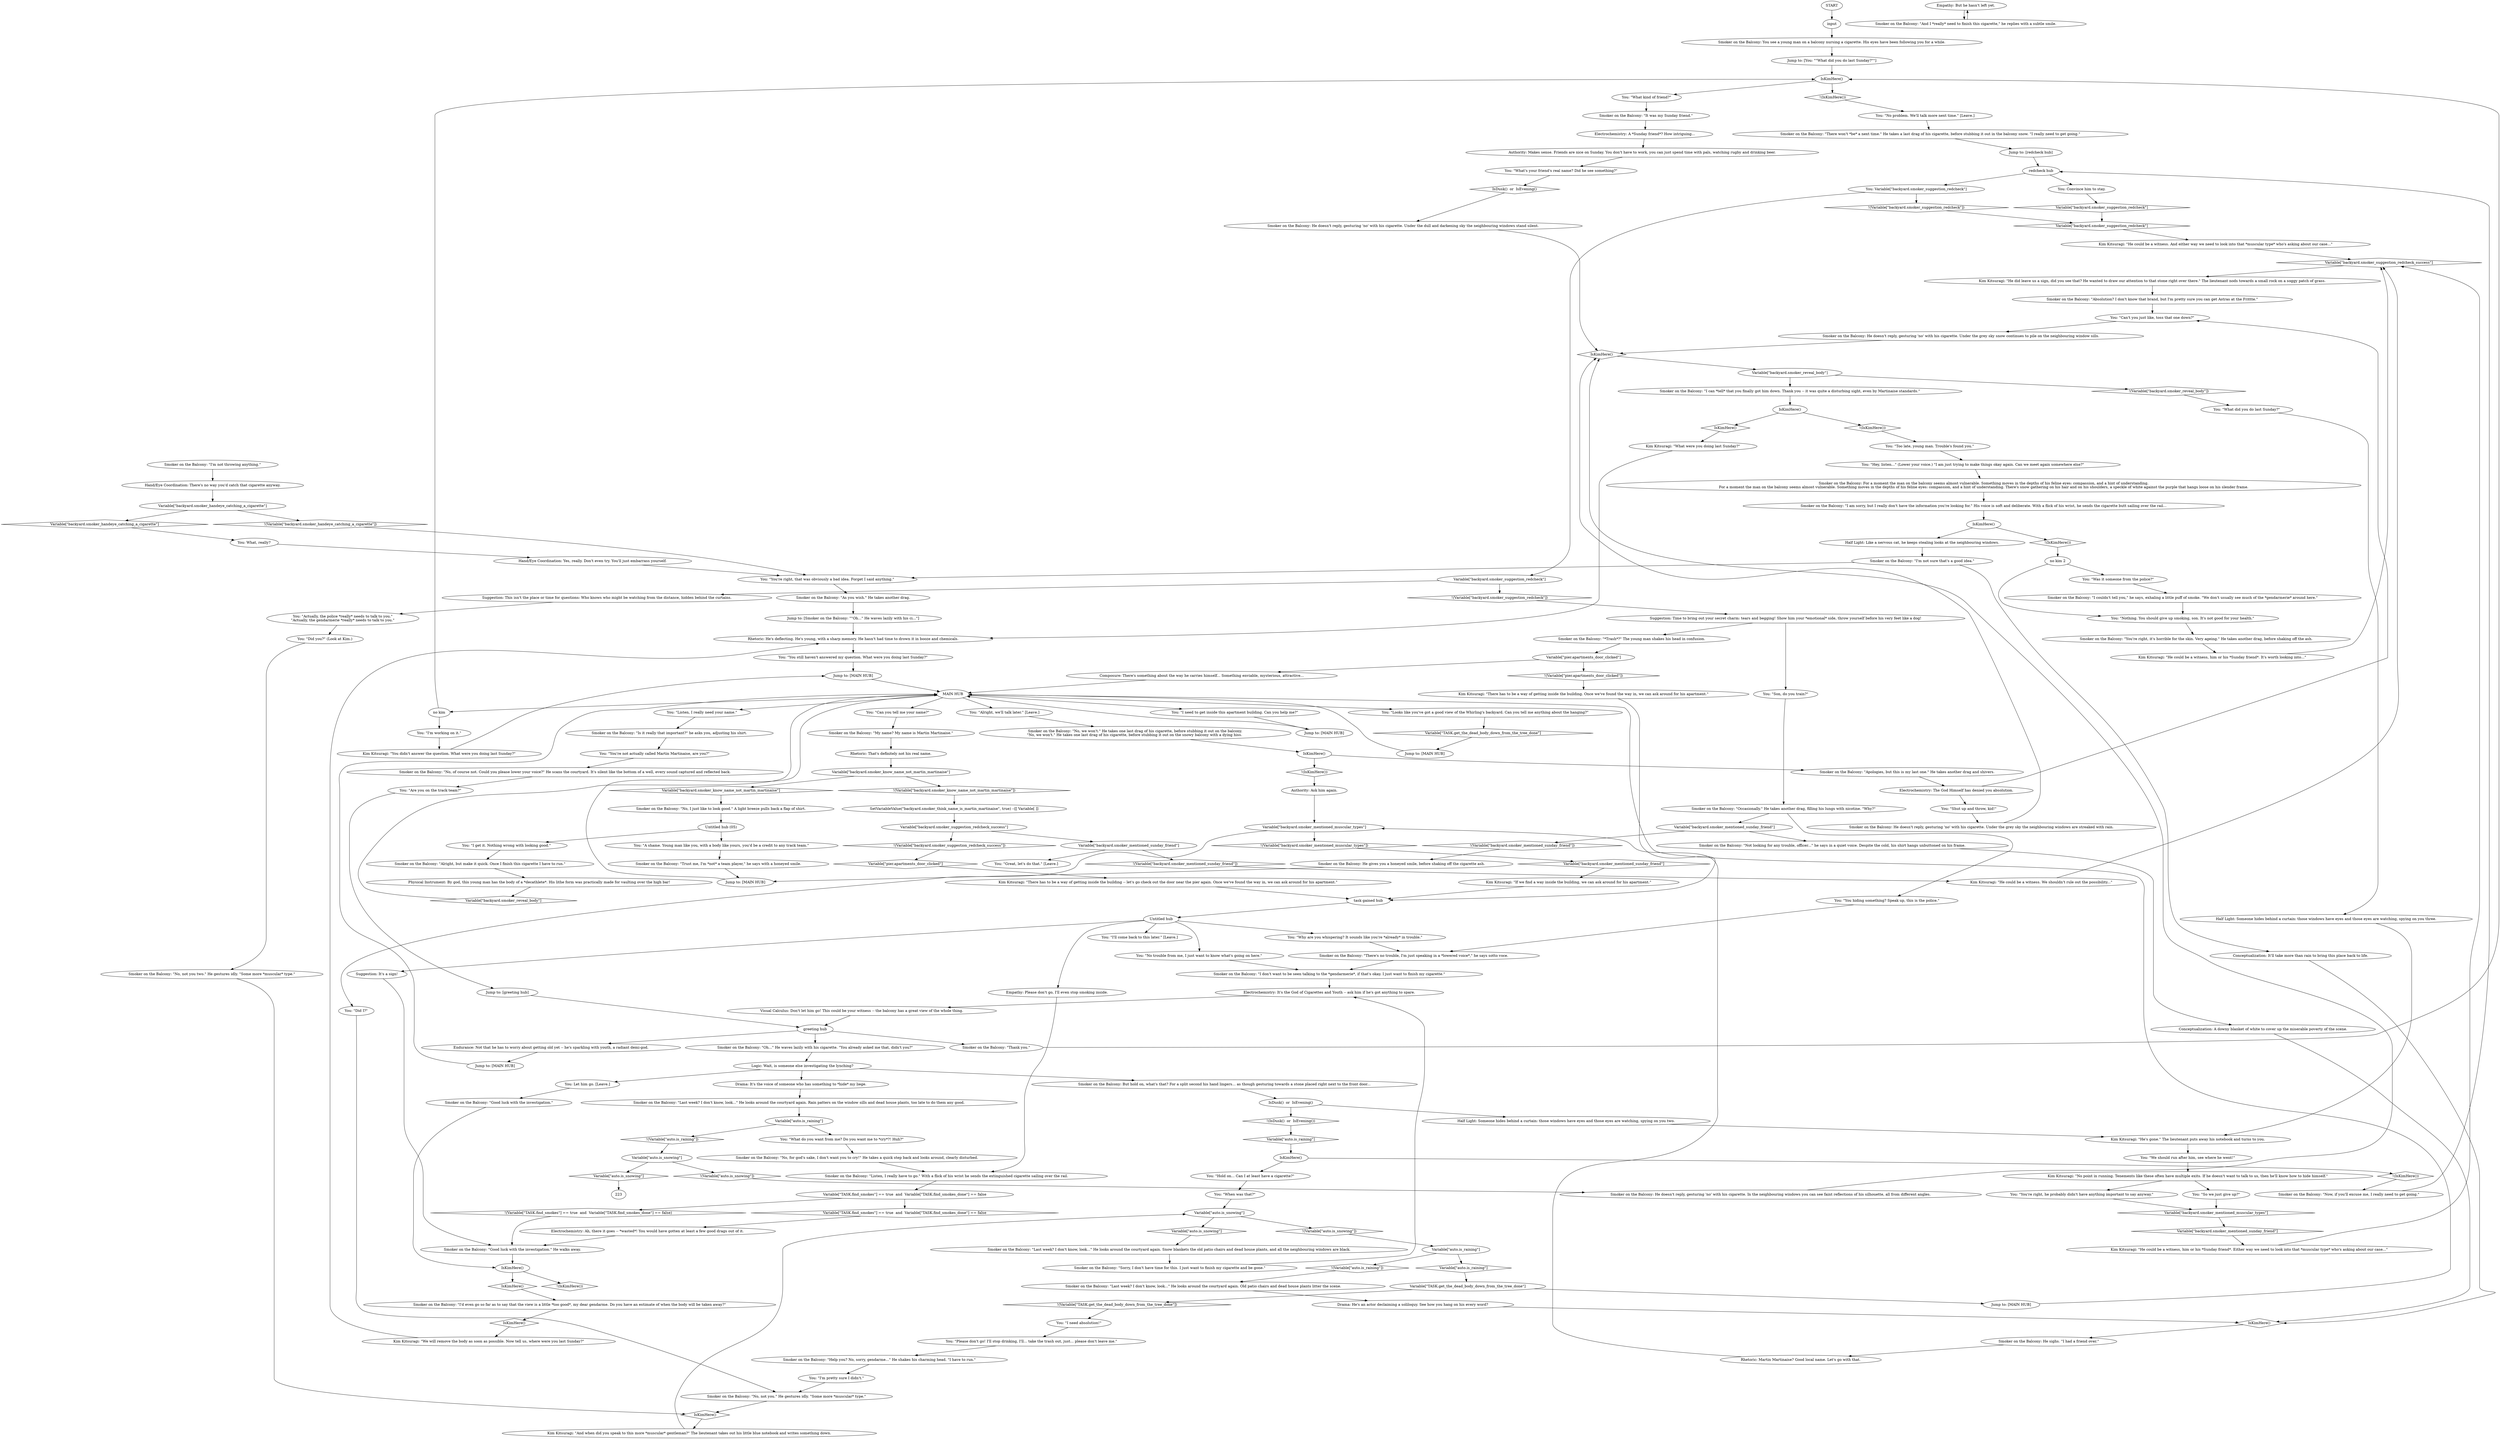 # BACKYARD / SMOKER ON THE BALCONY
# The balcony overlooks the scene of the hanging but he's not a witness. He told as much to the investigator before, who you can ascertain was from Whitewater: foreshadowing for the HONOUR COURT's arrival later. EDITED VERSION
# ==================================================
digraph G {
	  0 [label="START"];
	  1 [label="input"];
	  2 [label="You: \"Alright, we'll talk later.\" [Leave.]"];
	  3 [label="IsKimHere()"];
	  4 [label="IsKimHere()", shape=diamond];
	  5 [label="!(IsKimHere())", shape=diamond];
	  6 [label="Smoker on the Balcony: \"Occasionally.\" He takes another drag, filling his lungs with nicotine. \"Why?\""];
	  7 [label="Smoker on the Balcony: \"It was my Sunday friend.\""];
	  8 [label="Suggestion: Time to bring out your secret charm: tears and begging! Show him your *emotional* side, throw yourself before his very feet like a dog!"];
	  9 [label="You: \"I get it. Nothing wrong with looking good.\""];
	  10 [label="Smoker on the Balcony: He doesn't reply, gesturing 'no' with his cigarette. In the neighbouring windows you can see faint reflections of his silhouette, all from different angles."];
	  11 [label="SetVariableValue(\"backyard.smoker_think_name_is_martin_martinaise\", true) --[[ Variable[ ]]"];
	  12 [label="Smoker on the Balcony: \"I don't want to be seen talking to the *gendarmerie*, if that's okay. I just want to finish my cigarette.\""];
	  13 [label="You: \"Looks like you've got a good view of the Whirling's backyard. Can you tell me anything about the hanging?\""];
	  14 [label="Smoker on the Balcony: \"No, of course not. Could you please lower your voice?\" He scans the courtyard. It's silent like the bottom of a well, every sound captured and reflected back."];
	  15 [label="Smoker on the Balcony: \"Good luck with the investigation.\" He walks away."];
	  16 [label="You: \"Can't you just like, toss that one down?\""];
	  17 [label="Variable[\"auto.is_snowing\"]"];
	  18 [label="Variable[\"auto.is_snowing\"]", shape=diamond];
	  19 [label="!(Variable[\"auto.is_snowing\"])", shape=diamond];
	  20 [label="You: \"I need to get inside this apartment building. Can you help me?\""];
	  21 [label="Kim Kitsuragi: \"And when did you speak to this more *muscular* gentleman?\" The lieutenant takes out his little blue notebook and writes something down."];
	  22 [label="Rhetoric: That's definitely not his real name."];
	  23 [label="You: \"A shame. Young man like you, with a body like yours, you'd be a credit to any track team.\""];
	  24 [label="You: \"So we just give up?\""];
	  25 [label="task gained hub"];
	  26 [label="Smoker on the Balcony: You see a young man on a balcony nursing a cigarette. His eyes have been following you for a while."];
	  27 [label="redcheck hub"];
	  28 [label="Hand/Eye Coordination: There's no way you'd catch that cigarette anyway."];
	  29 [label="Electrochemistry: Ah, there it goes -- *wasted*! You would have gotten at least a few good drags out of it."];
	  30 [label="You: \"Why are you whispering? It sounds like you're *already* in trouble.\""];
	  31 [label="Kim Kitsuragi: \"We will remove the body as soon as possible. Now tell us, where were you last Sunday?\""];
	  32 [label="Smoker on the Balcony: \"My name? My name is Martin Martinaise.\""];
	  33 [label="Smoker on the Balcony: \"You're right, it's horrible for the skin. Very ageing.\" He takes another drag, before shaking off the ash."];
	  34 [label="IsKimHere()"];
	  35 [label="IsKimHere()", shape=diamond];
	  36 [label="!(IsKimHere())", shape=diamond];
	  37 [label="Smoker on the Balcony: \"There won't *be* a next time.\" He takes a last drag of his cigarette, before stubbing it out in the balcony snow. \"I really need to get going.\""];
	  38 [label="Smoker on the Balcony: \"Good luck with the investigation.\""];
	  39 [label="Smoker on the Balcony: \"Listen, I really have to go.\" With a flick of his wrist he sends the extinguished cigarette sailing over the rail."];
	  40 [label="Smoker on the Balcony: \"No, for god's sake, I don't want you to cry!\" He takes a quick step back and looks around, clearly disturbed."];
	  41 [label="Logic: Wait, is someone else investigating the lynching?"];
	  42 [label="greeting hub"];
	  43 [label="Physical Instrument: By god, this young man has the body of a *decathlete*. His lithe form was practically made for vaulting over the high bar!"];
	  44 [label="Smoker on the Balcony: For a moment the man on the balcony seems almost vulnerable. Something moves in the depths of his feline eyes: compassion, and a hint of understanding.\nFor a moment the man on the balcony seems almost vulnerable. Something moves in the depths of his feline eyes: compassion, and a hint of understanding. There's snow gathering on his hair and on his shoulders, a speckle of white against the purple that hangs loose on his slender frame."];
	  45 [label="Smoker on the Balcony: \"Last week? I don't know, look...\" He looks around the courtyard again. Snow blankets the old patio chairs and dead house plants, and all the neighbouring windows are black."];
	  46 [label="Variable[\"auto.is_snowing\"]"];
	  47 [label="Variable[\"auto.is_snowing\"]", shape=diamond];
	  48 [label="!(Variable[\"auto.is_snowing\"])", shape=diamond];
	  49 [label="Electrochemistry: A *Sunday friend*? How intriguing..."];
	  50 [label="Smoker on the Balcony: He doesn't reply, gesturing 'no' with his cigarette. Under the dull and darkening sky the neighbouring windows stand silent."];
	  51 [label="Jump to: [MAIN HUB]"];
	  52 [label="You: \"You're right, he probably didn't have anything important to say anyway.\""];
	  53 [label="Kim Kitsuragi: \"He could be a witness, him or his *Sunday friend*. Either way we need to look into that *muscular type* who's asking about our case...\""];
	  54 [label="Variable[\"backyard.smoker_handeye_catching_a_cigarette\"]"];
	  55 [label="Variable[\"backyard.smoker_handeye_catching_a_cigarette\"]", shape=diamond];
	  56 [label="!(Variable[\"backyard.smoker_handeye_catching_a_cigarette\"])", shape=diamond];
	  57 [label="Smoker on the Balcony: \"Last week? I don't know, look...\" He looks around the courtyard again. Old patio chairs and dead house plants litter the scene."];
	  58 [label="Variable[\"TASK.find_smokes\"] == true  and  Variable[\"TASK.find_smokes_done\"] == false"];
	  59 [label="Variable[\"TASK.find_smokes\"] == true  and  Variable[\"TASK.find_smokes_done\"] == false", shape=diamond];
	  60 [label="!(Variable[\"TASK.find_smokes\"] == true  and  Variable[\"TASK.find_smokes_done\"] == false)", shape=diamond];
	  61 [label="You: \"I'll come back to this later.\" [Leave.]"];
	  62 [label="Smoker on the Balcony: \"No, not you.\" He gestures idly. \"Some more *muscular* type.\""];
	  63 [label="Electrochemistry: It's the God of Cigarettes and Youth -- ask him if he's got anything to spare."];
	  64 [label="no kim 2"];
	  65 [label="Authority: Makes sense. Friends are nice on Sunday. You don't have to work, you can just spend time with pals, watching rugby and drinking beer."];
	  66 [label="You: \"We should run after him, see where he went!\""];
	  67 [label="You: \"What's your friend's real name? Did he see something?\""];
	  68 [label="MAIN HUB"];
	  69 [label="You: \"I'm working on it.\""];
	  70 [label="Empathy: But he hasn't left yet."];
	  71 [label="Smoker on the Balcony: \"Trust me, I'm *not* a team player,\" he says with a honeyed smile."];
	  72 [label="Kim Kitsuragi: \"No point in running. Tenements like these often have multiple exits. If he doesn't want to talk to us, then he'll know how to hide himself.\""];
	  73 [label="You: \"You're right, that was obviously a bad idea. Forget I said anything.\""];
	  74 [label="Hand/Eye Coordination: Yes, really. Don't even try. You'll just embarrass yourself."];
	  75 [label="Smoker on the Balcony: \"As you wish.\" He takes another drag."];
	  76 [label="Variable[\"auto.is_raining\"]"];
	  77 [label="Variable[\"auto.is_raining\"]", shape=diamond];
	  78 [label="!(Variable[\"auto.is_raining\"])", shape=diamond];
	  79 [label="Drama: He's an actor declaiming a soliloquy. See how you hang on his every word?"];
	  80 [label="Visual Calculus: Don't let him go! This could be your witness -- the balcony has a great view of the whole thing."];
	  81 [label="Smoker on the Balcony: \"There's no trouble, I'm just speaking in a *lowered voice*,\" he says sotto voce."];
	  82 [label="Variable[\"backyard.smoker_know_name_not_martin_martinaise\"]"];
	  83 [label="Variable[\"backyard.smoker_know_name_not_martin_martinaise\"]", shape=diamond];
	  84 [label="!(Variable[\"backyard.smoker_know_name_not_martin_martinaise\"])", shape=diamond];
	  85 [label="You: \"Listen, I really need your name.\""];
	  86 [label="Smoker on the Balcony: \"I couldn't tell you,\" he says, exhaling a little puff of smoke. \"We don't usually see much of the *gendarmerie* around here.\""];
	  87 [label="Smoker on the Balcony: \"No, we won't.\" He takes one last drag of his cigarette, before stubbing it out on the balcony.\n\"No, we won't.\" He takes one last drag of his cigarette, before stubbing it out on the snowy balcony with a dying hiss. "];
	  88 [label="Electrochemistry: The God Himself has denied you absolution."];
	  89 [label="Smoker on the Balcony: \"No, not you two.\" He gestures idly. \"Some more *muscular* type.\""];
	  90 [label="Jump to: [redcheck hub]"];
	  91 [label="You: \"No trouble from me, I just want to know what's going on here.\""];
	  92 [label="You: What, really?"];
	  93 [label="Smoker on the Balcony: \"I am sorry, but I really don't have the information you're looking for.\" His voice is soft and deliberate. With a flick of his wrist, he sends the cigarette butt sailing over the rail..."];
	  94 [label="Kim Kitsuragi: \"There has to be a way of getting inside the building -- let's go check out the door near the pier again. Once we've found the way in, we can ask around for his apartment.\""];
	  95 [label="You: \"Can you tell me your name?\""];
	  96 [label="Kim Kitsuragi: \"What were you doing last Sunday?\""];
	  97 [label="You: \"You still haven't answered my question. What were you doing last Sunday?\""];
	  98 [label="You: \"Was it someone from the police?\""];
	  99 [label="Untitled hub (05)"];
	  100 [label="Jump to: [MAIN HUB]"];
	  101 [label="Kim Kitsuragi: \"There has to be a way of getting inside the building. Once we've found the way in, we can ask around for his apartment.\""];
	  102 [label="Kim Kitsuragi: \"He did leave us a sign, did you see that? He wanted to draw our attention to that stone right over there.\" The lieutenant nods towards a small rock on a soggy patch of grass."];
	  103 [label="Smoker on the Balcony: \"I'm not throwing anything.\""];
	  104 [label="Smoker on the Balcony: He doesn't reply, gesturing 'no' with his cigarette. Under the grey sky the neighbouring windows are streaked with rain."];
	  105 [label="IsKimHere()"];
	  106 [label="IsKimHere()", shape=diamond];
	  107 [label="!(IsKimHere())", shape=diamond];
	  108 [label="You: \"Hold on... Can I at least have a cigarette?\""];
	  109 [label="Smoker on the Balcony: \"Thank you.\""];
	  110 [label="Kim Kitsuragi: \"You didn't answer the question. What were you doing last Sunday?\""];
	  111 [label="Smoker on the Balcony: He sighs. \"I had a friend over.\""];
	  112 [label="Jump to: [MAIN HUB]"];
	  113 [label="Smoker on the Balcony: \"And I *really* need to finish this cigarette,\" he replies with a subtle smile."];
	  114 [label="Smoker on the Balcony: \"Is it really that important?\" he asks you, adjusting his shirt."];
	  115 [label="You: \"Did you?\" (Look at Kim.)"];
	  116 [label="Smoker on the Balcony: But hold on, what's that? For a split second his hand lingers... as though gesturing towards a stone placed right next to the front door..."];
	  117 [label="IsKimHere()"];
	  118 [label="IsKimHere()", shape=diamond];
	  119 [label="!(IsKimHere())", shape=diamond];
	  120 [label="Half Light: Like a nervous cat, he keeps stealing looks at the neighbouring windows."];
	  121 [label="You: \"You're not actually called Martin Martinaise, are you?\""];
	  122 [label="Smoker on the Balcony: \"No, I just like to look good.\" A light breeze pulls back a flap of shirt."];
	  123 [label="Jump to: [greeting hub]"];
	  124 [label="Jump to: [Smoker on the Balcony: \"\"Oh...\" He waves lazily with his ci...\"]"];
	  125 [label="Half Light: Someone hides behind a curtain: those windows have eyes and those eyes are watching, spying on you three."];
	  126 [label="Variable[\"backyard.smoker_reveal_body\"]"];
	  127 [label="Variable[\"backyard.smoker_reveal_body\"]", shape=diamond];
	  128 [label="!(Variable[\"backyard.smoker_reveal_body\"])", shape=diamond];
	  129 [label="Smoker on the Balcony: \"I can *tell* that you finally got him down. Thank you -- it was quite a disturbing sight, even by Martinaise standards.\""];
	  130 [label="Jump to: [MAIN HUB]"];
	  131 [label="Kim Kitsuragi: \"He's gone.\" The lieutenant puts away his notebook and turns to you."];
	  132 [label="Smoker on the Balcony: \"I'd even go so far as to say that the view is a little *too good*, my dear gendarme. Do you have an estimate of when the body will be taken away?\""];
	  133 [label="You: \"I need absolution!\""];
	  134 [label="You: \"Shut up and throw, kid!\""];
	  135 [label="Conceptualization: It'll take more than rain to bring this place back to life."];
	  136 [label="Variable[\"auto.is_raining\"]"];
	  137 [label="Variable[\"auto.is_raining\"]", shape=diamond];
	  138 [label="!(Variable[\"auto.is_raining\"])", shape=diamond];
	  139 [label="You: \"What do you want from me? Do you want me to *cry*?! Huh?\""];
	  140 [label="Smoker on the Balcony: \"*Trash*?\" The young man shakes his head in confusion."];
	  141 [label="Smoker on the Balcony: \"Help you? No, sorry, gendarme...\" He shakes his charming head. \"I have to run.\""];
	  142 [label="Jump to: [MAIN HUB]"];
	  143 [label="You: \"I'm pretty sure I didn't.\""];
	  144 [label="Drama: It's the voice of someone who has something to *hide* my liege."];
	  145 [label="Conceptualization: A downy blanket of white to cover up the miserable poverty of the scene."];
	  146 [label="Smoker on the Balcony: \"Sorry, I don't have time for this. I just want to finish my cigarette and be gone.\""];
	  147 [label="You: \"Hey, listen...\" (Lower your voice.) \"I am just trying to make things okay again. Can we meet again somewhere else?\""];
	  148 [label="You: \"Actually, the police *really* needs to talk to you.\"\n\"Actually, the gendarmerie *really* needs to talk to you.\""];
	  149 [label="Smoker on the Balcony: \"Oh...\" He waves lazily with his cigarette. \"You already asked me that, didn't you?\""];
	  150 [label="Rhetoric: He's deflecting. He's young, with a sharp memory. He hasn't had time to drown it in booze and chemicals."];
	  151 [label="You: \"No problem. We'll talk more next time.\" [Leave.]"];
	  152 [label="Endurance: Not that he has to worry about getting old yet -- he's sparkling with youth, a radiant demi-god."];
	  153 [label="Kim Kitsuragi: \"He could be a witness, him or his *Sunday friend*. It's worth looking into...\""];
	  154 [label="Kim Kitsuragi: \"If we find a way inside the building, we can ask around for his apartment.\""];
	  155 [label="Smoker on the Balcony: \"Absolution? I don't know that brand, but I'm pretty sure you can get Astras at the Frittte.\""];
	  156 [label="You: \"Please don't go! I'll stop drinking, I'll... take the trash out, just... please don't leave me.\""];
	  157 [label="You: \"Son, do you train?\""];
	  158 [label="no kim"];
	  159 [label="Authority: Ask him again."];
	  160 [label="You: \"Are you on the track team?\""];
	  161 [label="You: \"You hiding something? Speak up, this is the police.\""];
	  162 [label="Suggestion: It's a sign!"];
	  163 [label="IsDusk()  or  IsEvening()"];
	  164 [label="IsDusk()  or  IsEvening()", shape=diamond];
	  165 [label="!(IsDusk()  or  IsEvening())", shape=diamond];
	  166 [label="Half Light: Someone hides behind a curtain: those windows have eyes and those eyes are watching, spying on you two."];
	  167 [label="Smoker on the Balcony: \"Now, if you'll excuse me, I really need to get going.\""];
	  168 [label="IsKimHere()"];
	  169 [label="IsKimHere()", shape=diamond];
	  170 [label="!(IsKimHere())", shape=diamond];
	  171 [label="Smoker on the Balcony: \"Apologies, but this is my last one.\" He takes another drag and shivers."];
	  172 [label="You: \"When was that?\""];
	  173 [label="You: \"Nothing. You should give up smoking, son. It's not good for your health.\""];
	  174 [label="Variable[\"backyard.smoker_mentioned_sunday_friend\"]"];
	  175 [label="Variable[\"backyard.smoker_mentioned_sunday_friend\"]", shape=diamond];
	  176 [label="!(Variable[\"backyard.smoker_mentioned_sunday_friend\"])", shape=diamond];
	  177 [label="Smoker on the Balcony: \"Not looking for any trouble, officer...\" he says in a quiet voice. Despite the cold, his shirt hangs unbuttoned on his frame."];
	  178 [label="Jump to: [You: \"\"What did you do last Sunday?\"\"]"];
	  179 [label="You: \"Too late, young man. Trouble's found you.\""];
	  180 [label="Empathy: Please don't go, I'll even stop smoking inside."];
	  181 [label="Variable[\"pier.apartments_door_clicked\"]"];
	  182 [label="Variable[\"pier.apartments_door_clicked\"]", shape=diamond];
	  183 [label="!(Variable[\"pier.apartments_door_clicked\"])", shape=diamond];
	  184 [label="Composure: There's something about the way he carries himself... Something enviable, mysterious, attractive..."];
	  185 [label="You: \"What did you do last Sunday?\""];
	  186 [label="IsKimHere()"];
	  187 [label="IsKimHere()", shape=diamond];
	  188 [label="!(IsKimHere())", shape=diamond];
	  189 [label="You: \"What kind of friend?\""];
	  190 [label="Rhetoric: Martin Martinaise? Good local name. Let's go with that."];
	  191 [label="Variable[\"backyard.smoker_suggestion_redcheck_success\"]"];
	  192 [label="Variable[\"backyard.smoker_suggestion_redcheck_success\"]", shape=diamond];
	  193 [label="!(Variable[\"backyard.smoker_suggestion_redcheck_success\"])", shape=diamond];
	  194 [label="Variable[\"backyard.smoker_mentioned_sunday_friend\"]"];
	  195 [label="Variable[\"backyard.smoker_mentioned_sunday_friend\"]", shape=diamond];
	  196 [label="!(Variable[\"backyard.smoker_mentioned_sunday_friend\"])", shape=diamond];
	  197 [label="You: \"Great, let's do that.\" [Leave.]"];
	  198 [label="Untitled hub"];
	  199 [label="Smoker on the Balcony: \"Last week? I don't know, look...\" He looks around the courtyard again. Rain patters on the window sills and dead house plants, too late to do them any good."];
	  200 [label="Variable[\"TASK.get_the_dead_body_down_from_the_tree_done\"]"];
	  201 [label="Variable[\"TASK.get_the_dead_body_down_from_the_tree_done\"]", shape=diamond];
	  202 [label="!(Variable[\"TASK.get_the_dead_body_down_from_the_tree_done\"])", shape=diamond];
	  203 [label="Jump to: [MAIN HUB]"];
	  204 [label="Variable[\"backyard.smoker_mentioned_muscular_types\"]"];
	  205 [label="Variable[\"backyard.smoker_mentioned_muscular_types\"]", shape=diamond];
	  206 [label="!(Variable[\"backyard.smoker_mentioned_muscular_types\"])", shape=diamond];
	  207 [label="You: \"Did I?\""];
	  208 [label="You: Let him go. [Leave.]"];
	  209 [label="You: Convince him to stay."];
	  210 [label="You: Variable[\"backyard.smoker_suggestion_redcheck\"]"];
	  211 [label="Variable[\"backyard.smoker_suggestion_redcheck\"]", shape=diamond];
	  212 [label="!(Variable[\"backyard.smoker_suggestion_redcheck\"])", shape=diamond];
	  213 [label="Variable[\"backyard.smoker_suggestion_redcheck\"]"];
	  214 [label="Variable[\"backyard.smoker_suggestion_redcheck\"]", shape=diamond];
	  215 [label="!(Variable[\"backyard.smoker_suggestion_redcheck\"])", shape=diamond];
	  216 [label="Suggestion: This isn't the place or time for questions: Who knows who might be watching from the distance, hidden behind the curtains."];
	  217 [label="Kim Kitsuragi: \"He could be a witness. And either way we need to look into that *muscular type* who's asking about our case...\""];
	  218 [label="Kim Kitsuragi: \"He could be a witness. We shouldn't rule out the possibility...\""];
	  219 [label="Smoker on the Balcony: He gives you a honeyed smile, before shaking off the cigarette ash."];
	  220 [label="Smoker on the Balcony: \"Alright, but make it quick. Once I finish this cigarette I have to run.\""];
	  221 [label="Smoker on the Balcony: \"I'm not sure that's a good idea.\""];
	  222 [label="Smoker on the Balcony: He doesn't reply, gesturing 'no' with his cigarette. Under the grey sky snow continues to pile on the neighbouring window sills."];
	  0 -> 1
	  1 -> 26
	  2 -> 87
	  3 -> 4
	  3 -> 5
	  4 -> 96
	  5 -> 179
	  6 -> 161
	  6 -> 174
	  7 -> 49
	  8 -> 140
	  8 -> 157
	  9 -> 220
	  10 -> 106
	  11 -> 191
	  12 -> 63
	  13 -> 201
	  14 -> 160
	  15 -> 34
	  16 -> 222
	  17 -> 18
	  17 -> 19
	  18 -> 45
	  19 -> 76
	  20 -> 142
	  21 -> 17
	  22 -> 82
	  23 -> 71
	  24 -> 205
	  25 -> 198
	  26 -> 178
	  27 -> 209
	  27 -> 210
	  28 -> 54
	  29 -> 15
	  30 -> 81
	  31 -> 150
	  32 -> 22
	  33 -> 153
	  34 -> 35
	  34 -> 36
	  35 -> 132
	  37 -> 90
	  38 -> 34
	  39 -> 58
	  40 -> 39
	  41 -> 208
	  41 -> 116
	  41 -> 144
	  42 -> 152
	  42 -> 109
	  42 -> 149
	  43 -> 127
	  44 -> 93
	  45 -> 146
	  46 -> 48
	  46 -> 47
	  47 -> 223
	  48 -> 10
	  49 -> 65
	  50 -> 106
	  51 -> 68
	  52 -> 205
	  53 -> 192
	  54 -> 56
	  54 -> 55
	  55 -> 92
	  56 -> 73
	  57 -> 79
	  58 -> 59
	  58 -> 60
	  59 -> 29
	  60 -> 15
	  62 -> 118
	  63 -> 80
	  64 -> 98
	  64 -> 173
	  65 -> 67
	  66 -> 72
	  67 -> 164
	  68 -> 2
	  68 -> 13
	  68 -> 20
	  68 -> 85
	  68 -> 158
	  68 -> 95
	  69 -> 110
	  70 -> 113
	  71 -> 100
	  72 -> 24
	  72 -> 52
	  73 -> 75
	  74 -> 73
	  75 -> 124
	  76 -> 77
	  76 -> 78
	  77 -> 200
	  78 -> 57
	  79 -> 187
	  80 -> 42
	  81 -> 12
	  82 -> 83
	  82 -> 84
	  83 -> 122
	  84 -> 11
	  85 -> 114
	  86 -> 173
	  87 -> 168
	  88 -> 16
	  88 -> 134
	  89 -> 118
	  90 -> 27
	  91 -> 12
	  92 -> 74
	  93 -> 117
	  94 -> 25
	  95 -> 32
	  96 -> 150
	  97 -> 112
	  98 -> 86
	  99 -> 9
	  99 -> 23
	  100 -> 68
	  101 -> 25
	  102 -> 155
	  103 -> 28
	  104 -> 106
	  105 -> 107
	  105 -> 108
	  106 -> 126
	  107 -> 167
	  108 -> 172
	  109 -> 186
	  110 -> 112
	  111 -> 190
	  112 -> 68
	  113 -> 70
	  114 -> 121
	  115 -> 89
	  116 -> 163
	  117 -> 120
	  117 -> 119
	  118 -> 21
	  119 -> 64
	  120 -> 221
	  121 -> 14
	  122 -> 99
	  123 -> 42
	  124 -> 150
	  125 -> 131
	  126 -> 128
	  126 -> 129
	  127 -> 68
	  128 -> 185
	  129 -> 3
	  130 -> 68
	  131 -> 66
	  132 -> 169
	  133 -> 156
	  134 -> 104
	  135 -> 187
	  136 -> 138
	  136 -> 139
	  137 -> 105
	  138 -> 46
	  139 -> 40
	  140 -> 181
	  141 -> 143
	  142 -> 68
	  143 -> 62
	  144 -> 199
	  145 -> 187
	  146 -> 63
	  147 -> 44
	  148 -> 115
	  149 -> 41
	  150 -> 97
	  151 -> 37
	  152 -> 51
	  153 -> 192
	  154 -> 25
	  155 -> 16
	  156 -> 141
	  157 -> 6
	  158 -> 186
	  158 -> 69
	  159 -> 204
	  160 -> 123
	  161 -> 81
	  162 -> 15
	  163 -> 165
	  163 -> 166
	  164 -> 50
	  165 -> 137
	  166 -> 131
	  167 -> 27
	  168 -> 170
	  168 -> 171
	  169 -> 31
	  170 -> 159
	  171 -> 88
	  172 -> 17
	  173 -> 33
	  174 -> 176
	  174 -> 177
	  175 -> 154
	  176 -> 219
	  177 -> 145
	  178 -> 186
	  179 -> 147
	  180 -> 39
	  181 -> 184
	  181 -> 183
	  182 -> 94
	  183 -> 101
	  184 -> 68
	  185 -> 125
	  186 -> 188
	  186 -> 189
	  187 -> 111
	  188 -> 151
	  189 -> 7
	  190 -> 204
	  191 -> 193
	  191 -> 194
	  192 -> 102
	  193 -> 182
	  194 -> 196
	  194 -> 197
	  195 -> 53
	  196 -> 218
	  198 -> 162
	  198 -> 180
	  198 -> 91
	  198 -> 61
	  198 -> 30
	  199 -> 136
	  200 -> 202
	  200 -> 203
	  201 -> 130
	  202 -> 133
	  203 -> 68
	  204 -> 206
	  204 -> 207
	  205 -> 195
	  206 -> 175
	  207 -> 62
	  208 -> 38
	  209 -> 211
	  210 -> 212
	  210 -> 213
	  211 -> 214
	  212 -> 214
	  213 -> 216
	  213 -> 215
	  214 -> 217
	  215 -> 8
	  216 -> 148
	  217 -> 192
	  218 -> 192
	  219 -> 100
	  220 -> 43
	  221 -> 73
	  221 -> 135
	  222 -> 106
}

